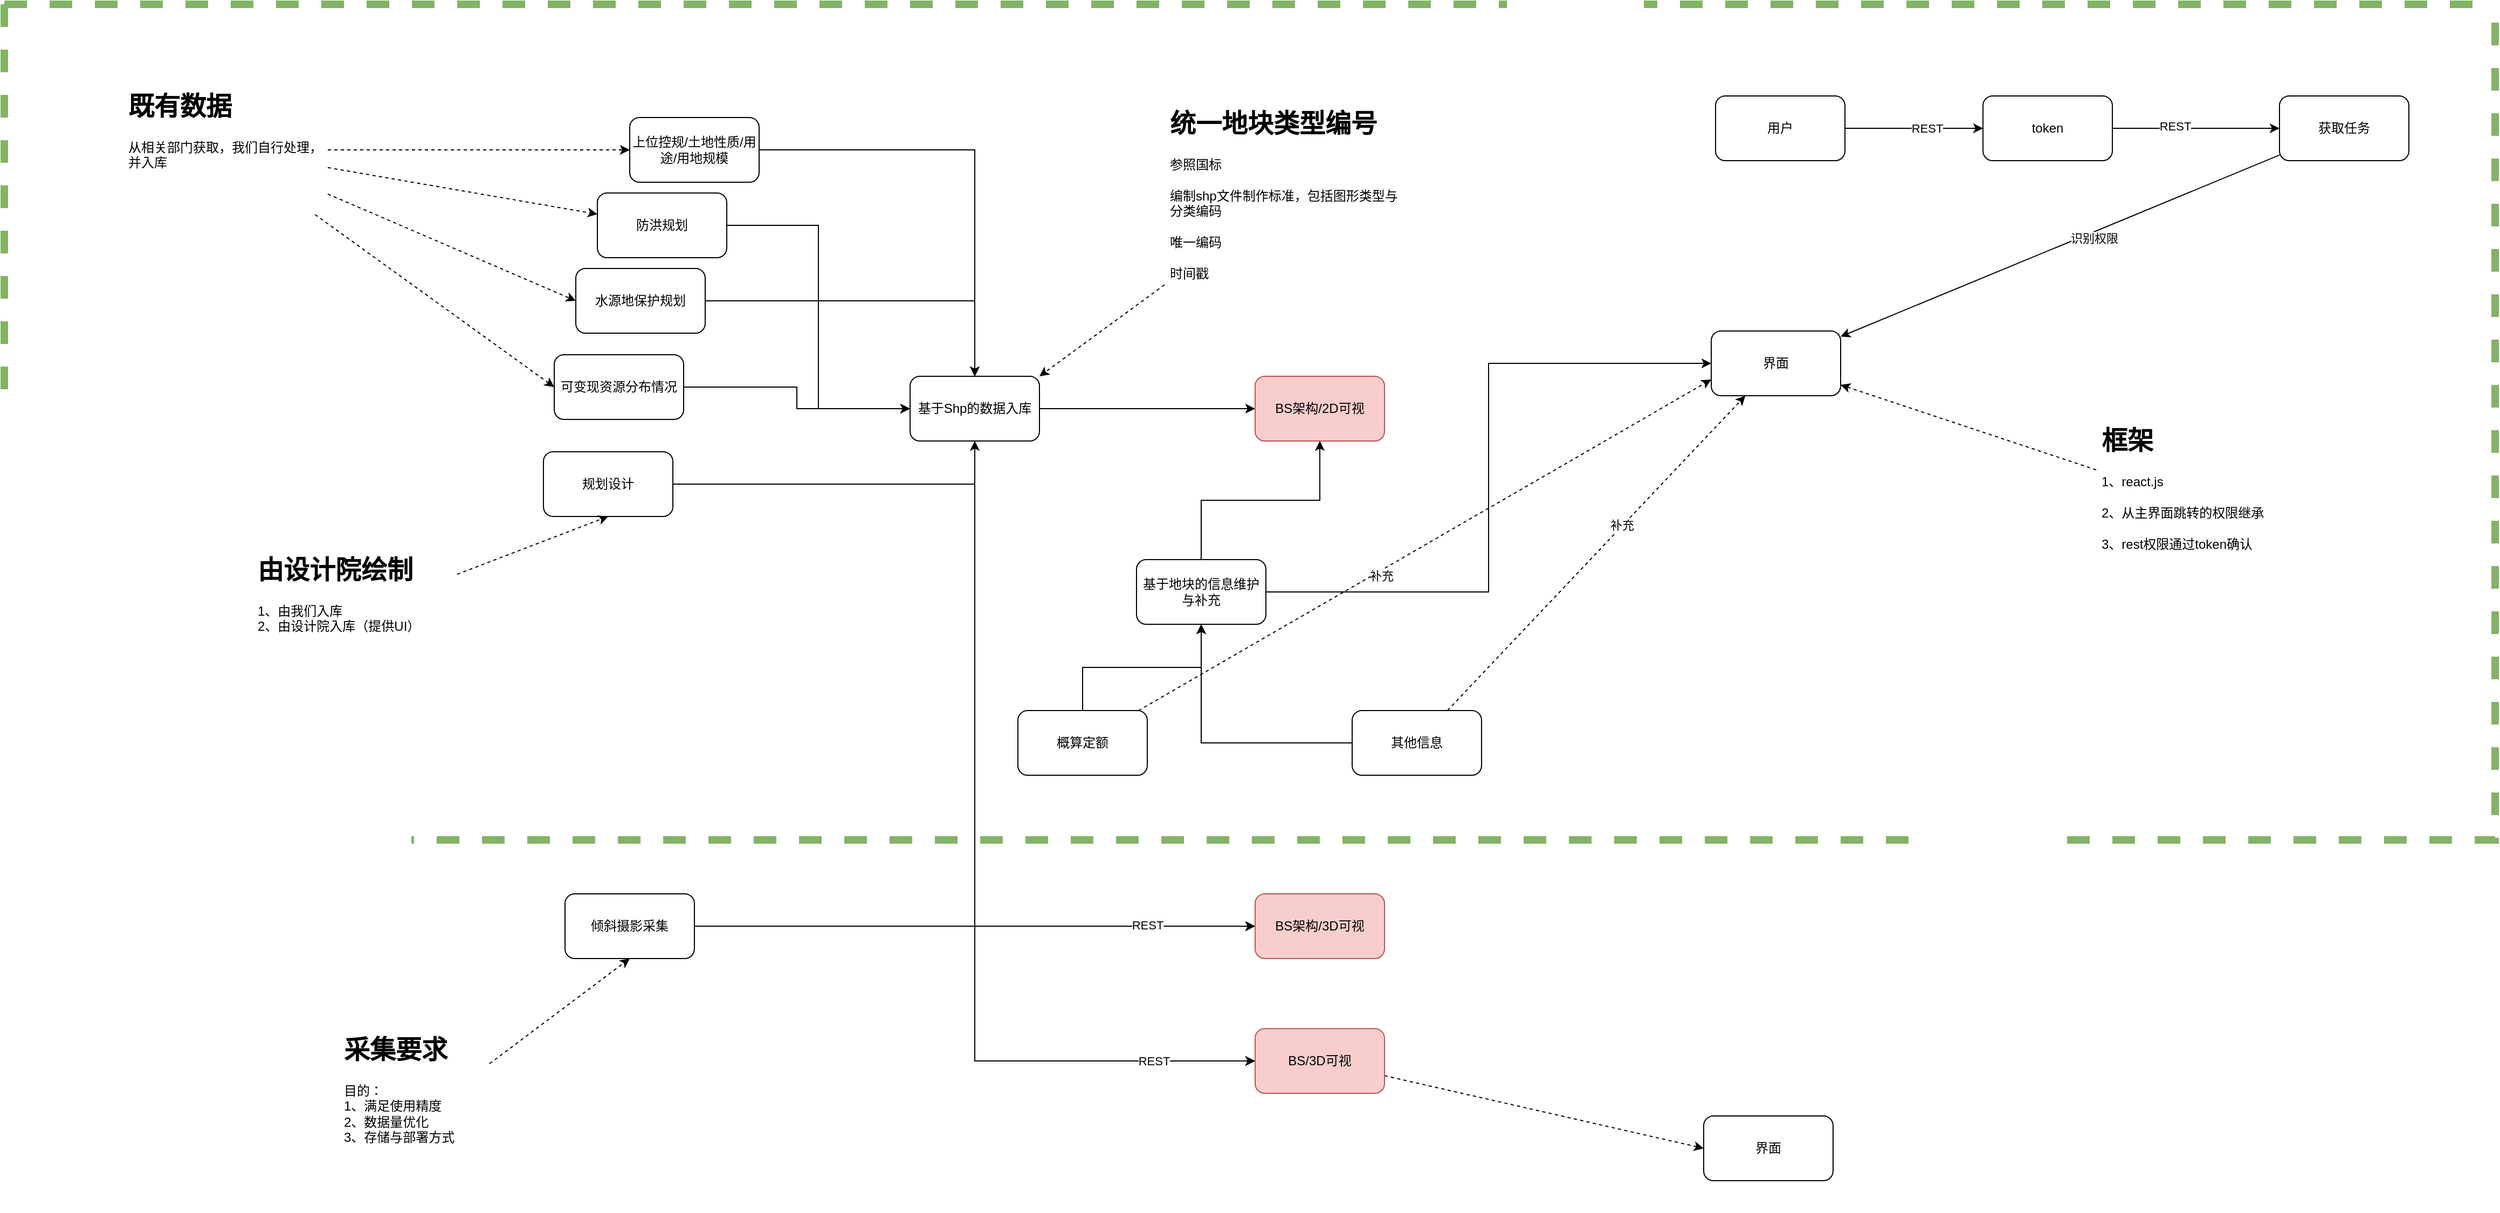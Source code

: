 <mxfile version="21.3.6" type="github">
  <diagram name="第 1 页" id="nfnzHy786rISAd0_TM_V">
    <mxGraphModel dx="3218" dy="1953" grid="0" gridSize="10" guides="0" tooltips="1" connect="1" arrows="1" fold="1" page="1" pageScale="1" pageWidth="1169" pageHeight="827" math="0" shadow="0">
      <root>
        <mxCell id="0" />
        <mxCell id="1" parent="0" />
        <mxCell id="NH8UexvuGOOD8I5ICKm5-14" style="edgeStyle=orthogonalEdgeStyle;rounded=0;orthogonalLoop=1;jettySize=auto;html=1;entryX=0;entryY=0.5;entryDx=0;entryDy=0;" parent="1" source="NH8UexvuGOOD8I5ICKm5-1" target="NH8UexvuGOOD8I5ICKm5-15" edge="1">
          <mxGeometry relative="1" as="geometry">
            <mxPoint x="400" y="350" as="targetPoint" />
          </mxGeometry>
        </mxCell>
        <mxCell id="NH8UexvuGOOD8I5ICKm5-53" style="edgeStyle=orthogonalEdgeStyle;rounded=0;orthogonalLoop=1;jettySize=auto;html=1;entryX=0;entryY=0.5;entryDx=0;entryDy=0;exitX=0.5;exitY=1;exitDx=0;exitDy=0;" parent="1" source="NH8UexvuGOOD8I5ICKm5-1" target="NH8UexvuGOOD8I5ICKm5-17" edge="1">
          <mxGeometry relative="1" as="geometry" />
        </mxCell>
        <mxCell id="NH8UexvuGOOD8I5ICKm5-54" style="edgeStyle=orthogonalEdgeStyle;rounded=0;orthogonalLoop=1;jettySize=auto;html=1;entryX=0;entryY=0.5;entryDx=0;entryDy=0;exitX=0.5;exitY=1;exitDx=0;exitDy=0;" parent="1" source="NH8UexvuGOOD8I5ICKm5-1" target="NH8UexvuGOOD8I5ICKm5-19" edge="1">
          <mxGeometry relative="1" as="geometry" />
        </mxCell>
        <mxCell id="NH8UexvuGOOD8I5ICKm5-1" value="基于Shp的数据入库" style="rounded=1;whiteSpace=wrap;html=1;" parent="1" vertex="1">
          <mxGeometry x="80" y="320" width="120" height="60" as="geometry" />
        </mxCell>
        <mxCell id="NH8UexvuGOOD8I5ICKm5-3" style="edgeStyle=orthogonalEdgeStyle;rounded=0;orthogonalLoop=1;jettySize=auto;html=1;" parent="1" source="NH8UexvuGOOD8I5ICKm5-2" target="NH8UexvuGOOD8I5ICKm5-1" edge="1">
          <mxGeometry relative="1" as="geometry" />
        </mxCell>
        <mxCell id="NH8UexvuGOOD8I5ICKm5-2" value="上位控规/土地性质/用途/用地规模" style="rounded=1;whiteSpace=wrap;html=1;" parent="1" vertex="1">
          <mxGeometry x="-180" y="80" width="120" height="60" as="geometry" />
        </mxCell>
        <mxCell id="NH8UexvuGOOD8I5ICKm5-12" style="edgeStyle=orthogonalEdgeStyle;rounded=0;orthogonalLoop=1;jettySize=auto;html=1;entryX=0;entryY=0.5;entryDx=0;entryDy=0;" parent="1" source="NH8UexvuGOOD8I5ICKm5-4" target="NH8UexvuGOOD8I5ICKm5-1" edge="1">
          <mxGeometry relative="1" as="geometry" />
        </mxCell>
        <mxCell id="NH8UexvuGOOD8I5ICKm5-4" value="防洪规划" style="rounded=1;whiteSpace=wrap;html=1;" parent="1" vertex="1">
          <mxGeometry x="-210" y="150" width="120" height="60" as="geometry" />
        </mxCell>
        <mxCell id="NH8UexvuGOOD8I5ICKm5-11" style="edgeStyle=orthogonalEdgeStyle;rounded=0;orthogonalLoop=1;jettySize=auto;html=1;" parent="1" source="NH8UexvuGOOD8I5ICKm5-5" target="NH8UexvuGOOD8I5ICKm5-1" edge="1">
          <mxGeometry relative="1" as="geometry" />
        </mxCell>
        <mxCell id="NH8UexvuGOOD8I5ICKm5-5" value="水源地保护规划" style="rounded=1;whiteSpace=wrap;html=1;" parent="1" vertex="1">
          <mxGeometry x="-230" y="220" width="120" height="60" as="geometry" />
        </mxCell>
        <mxCell id="NH8UexvuGOOD8I5ICKm5-9" style="edgeStyle=orthogonalEdgeStyle;rounded=0;orthogonalLoop=1;jettySize=auto;html=1;entryX=0;entryY=0.5;entryDx=0;entryDy=0;" parent="1" source="NH8UexvuGOOD8I5ICKm5-8" target="NH8UexvuGOOD8I5ICKm5-1" edge="1">
          <mxGeometry relative="1" as="geometry" />
        </mxCell>
        <mxCell id="NH8UexvuGOOD8I5ICKm5-8" value="可变现资源分布情况" style="rounded=1;whiteSpace=wrap;html=1;" parent="1" vertex="1">
          <mxGeometry x="-250" y="300" width="120" height="60" as="geometry" />
        </mxCell>
        <mxCell id="NH8UexvuGOOD8I5ICKm5-15" value="BS架构/2D可视" style="rounded=1;whiteSpace=wrap;html=1;fillColor=#f8cecc;strokeColor=#b85450;" parent="1" vertex="1">
          <mxGeometry x="400" y="320" width="120" height="60" as="geometry" />
        </mxCell>
        <mxCell id="NH8UexvuGOOD8I5ICKm5-17" value="BS架构/3D可视" style="rounded=1;whiteSpace=wrap;html=1;fillColor=#f8cecc;strokeColor=#b85450;" parent="1" vertex="1">
          <mxGeometry x="400" y="800" width="120" height="60" as="geometry" />
        </mxCell>
        <mxCell id="NH8UexvuGOOD8I5ICKm5-61" style="rounded=0;orthogonalLoop=1;jettySize=auto;html=1;dashed=1;entryX=0;entryY=0.5;entryDx=0;entryDy=0;" parent="1" source="NH8UexvuGOOD8I5ICKm5-19" target="7hqAIfaflRyMjGnavEA0-2" edge="1">
          <mxGeometry relative="1" as="geometry">
            <mxPoint x="740.98" y="1023.781" as="targetPoint" />
          </mxGeometry>
        </mxCell>
        <mxCell id="NH8UexvuGOOD8I5ICKm5-19" value="BS/3D可视" style="rounded=1;whiteSpace=wrap;html=1;fillColor=#f8cecc;strokeColor=#b85450;" parent="1" vertex="1">
          <mxGeometry x="400" y="925" width="120" height="60" as="geometry" />
        </mxCell>
        <mxCell id="NH8UexvuGOOD8I5ICKm5-29" style="rounded=0;orthogonalLoop=1;jettySize=auto;html=1;entryX=1;entryY=0;entryDx=0;entryDy=0;dashed=1;" parent="1" source="NH8UexvuGOOD8I5ICKm5-28" target="NH8UexvuGOOD8I5ICKm5-1" edge="1">
          <mxGeometry relative="1" as="geometry" />
        </mxCell>
        <mxCell id="NH8UexvuGOOD8I5ICKm5-31" style="edgeStyle=orthogonalEdgeStyle;rounded=0;orthogonalLoop=1;jettySize=auto;html=1;entryX=0.5;entryY=1;entryDx=0;entryDy=0;exitX=1;exitY=0.5;exitDx=0;exitDy=0;" parent="1" source="NH8UexvuGOOD8I5ICKm5-30" target="NH8UexvuGOOD8I5ICKm5-1" edge="1">
          <mxGeometry relative="1" as="geometry" />
        </mxCell>
        <mxCell id="NH8UexvuGOOD8I5ICKm5-30" value="规划设计" style="rounded=1;whiteSpace=wrap;html=1;" parent="1" vertex="1">
          <mxGeometry x="-260" y="390" width="120" height="60" as="geometry" />
        </mxCell>
        <mxCell id="NH8UexvuGOOD8I5ICKm5-33" style="rounded=0;orthogonalLoop=1;jettySize=auto;html=1;entryX=0.5;entryY=1;entryDx=0;entryDy=0;dashed=1;" parent="1" source="NH8UexvuGOOD8I5ICKm5-32" target="NH8UexvuGOOD8I5ICKm5-30" edge="1">
          <mxGeometry relative="1" as="geometry" />
        </mxCell>
        <mxCell id="NH8UexvuGOOD8I5ICKm5-32" value="&lt;h1&gt;由设计院绘制&lt;/h1&gt;&lt;div&gt;1、由我们入库&lt;/div&gt;&lt;div&gt;2、由设计院入库（提供UI）&lt;br&gt;&lt;/div&gt;" style="text;html=1;strokeColor=none;fillColor=none;spacing=5;spacingTop=-20;whiteSpace=wrap;overflow=hidden;rounded=0;" parent="1" vertex="1">
          <mxGeometry x="-530" y="480" width="190" height="120" as="geometry" />
        </mxCell>
        <mxCell id="NH8UexvuGOOD8I5ICKm5-35" style="rounded=0;orthogonalLoop=1;jettySize=auto;html=1;entryX=0;entryY=0.5;entryDx=0;entryDy=0;dashed=1;" parent="1" source="NH8UexvuGOOD8I5ICKm5-34" target="NH8UexvuGOOD8I5ICKm5-2" edge="1">
          <mxGeometry relative="1" as="geometry" />
        </mxCell>
        <mxCell id="NH8UexvuGOOD8I5ICKm5-36" style="rounded=0;orthogonalLoop=1;jettySize=auto;html=1;dashed=1;" parent="1" source="NH8UexvuGOOD8I5ICKm5-34" target="NH8UexvuGOOD8I5ICKm5-4" edge="1">
          <mxGeometry relative="1" as="geometry" />
        </mxCell>
        <mxCell id="NH8UexvuGOOD8I5ICKm5-37" style="rounded=0;orthogonalLoop=1;jettySize=auto;html=1;entryX=0;entryY=0.5;entryDx=0;entryDy=0;dashed=1;" parent="1" source="NH8UexvuGOOD8I5ICKm5-34" target="NH8UexvuGOOD8I5ICKm5-5" edge="1">
          <mxGeometry relative="1" as="geometry" />
        </mxCell>
        <mxCell id="NH8UexvuGOOD8I5ICKm5-38" style="rounded=0;orthogonalLoop=1;jettySize=auto;html=1;entryX=0;entryY=0.5;entryDx=0;entryDy=0;dashed=1;" parent="1" source="NH8UexvuGOOD8I5ICKm5-34" target="NH8UexvuGOOD8I5ICKm5-8" edge="1">
          <mxGeometry relative="1" as="geometry" />
        </mxCell>
        <mxCell id="NH8UexvuGOOD8I5ICKm5-34" value="&lt;h1&gt;既有数据&lt;/h1&gt;&lt;div&gt;从相关部门获取，我们自行处理，并入库&lt;br&gt;&lt;/div&gt;" style="text;html=1;strokeColor=none;fillColor=none;spacing=5;spacingTop=-20;whiteSpace=wrap;overflow=hidden;rounded=0;" parent="1" vertex="1">
          <mxGeometry x="-650" y="50" width="190" height="120" as="geometry" />
        </mxCell>
        <mxCell id="NH8UexvuGOOD8I5ICKm5-43" style="edgeStyle=orthogonalEdgeStyle;rounded=0;orthogonalLoop=1;jettySize=auto;html=1;" parent="1" source="NH8UexvuGOOD8I5ICKm5-42" target="NH8UexvuGOOD8I5ICKm5-15" edge="1">
          <mxGeometry relative="1" as="geometry" />
        </mxCell>
        <mxCell id="NH8UexvuGOOD8I5ICKm5-59" style="edgeStyle=orthogonalEdgeStyle;rounded=0;orthogonalLoop=1;jettySize=auto;html=1;entryX=0;entryY=0.5;entryDx=0;entryDy=0;" parent="1" source="NH8UexvuGOOD8I5ICKm5-42" target="7hqAIfaflRyMjGnavEA0-1" edge="1">
          <mxGeometry relative="1" as="geometry" />
        </mxCell>
        <mxCell id="NH8UexvuGOOD8I5ICKm5-42" value="基于地块的信息维护与补充" style="rounded=1;whiteSpace=wrap;html=1;" parent="1" vertex="1">
          <mxGeometry x="290" y="490" width="120" height="60" as="geometry" />
        </mxCell>
        <mxCell id="NH8UexvuGOOD8I5ICKm5-51" style="edgeStyle=orthogonalEdgeStyle;rounded=0;orthogonalLoop=1;jettySize=auto;html=1;" parent="1" source="NH8UexvuGOOD8I5ICKm5-50" target="NH8UexvuGOOD8I5ICKm5-17" edge="1">
          <mxGeometry relative="1" as="geometry" />
        </mxCell>
        <mxCell id="NH8UexvuGOOD8I5ICKm5-55" value="REST" style="edgeLabel;html=1;align=center;verticalAlign=middle;resizable=0;points=[];" parent="NH8UexvuGOOD8I5ICKm5-51" vertex="1" connectable="0">
          <mxGeometry x="0.615" y="1" relative="1" as="geometry">
            <mxPoint as="offset" />
          </mxGeometry>
        </mxCell>
        <mxCell id="NH8UexvuGOOD8I5ICKm5-52" style="edgeStyle=orthogonalEdgeStyle;rounded=0;orthogonalLoop=1;jettySize=auto;html=1;entryX=0;entryY=0.5;entryDx=0;entryDy=0;" parent="1" source="NH8UexvuGOOD8I5ICKm5-50" target="NH8UexvuGOOD8I5ICKm5-19" edge="1">
          <mxGeometry relative="1" as="geometry" />
        </mxCell>
        <mxCell id="NH8UexvuGOOD8I5ICKm5-56" value="REST" style="edgeLabel;html=1;align=center;verticalAlign=middle;resizable=0;points=[];" parent="NH8UexvuGOOD8I5ICKm5-52" vertex="1" connectable="0">
          <mxGeometry x="0.709" relative="1" as="geometry">
            <mxPoint as="offset" />
          </mxGeometry>
        </mxCell>
        <mxCell id="NH8UexvuGOOD8I5ICKm5-50" value="倾斜摄影采集" style="rounded=1;whiteSpace=wrap;html=1;" parent="1" vertex="1">
          <mxGeometry x="-240" y="800" width="120" height="60" as="geometry" />
        </mxCell>
        <mxCell id="NH8UexvuGOOD8I5ICKm5-58" style="rounded=0;orthogonalLoop=1;jettySize=auto;html=1;entryX=0.5;entryY=1;entryDx=0;entryDy=0;dashed=1;" parent="1" source="NH8UexvuGOOD8I5ICKm5-57" target="NH8UexvuGOOD8I5ICKm5-50" edge="1">
          <mxGeometry relative="1" as="geometry" />
        </mxCell>
        <mxCell id="NH8UexvuGOOD8I5ICKm5-57" value="&lt;h1&gt;采集要求&lt;/h1&gt;&lt;div&gt;目的：&lt;/div&gt;&lt;div&gt;1、满足使用精度&lt;/div&gt;&lt;div&gt;2、数据量优化&lt;/div&gt;&lt;div&gt;3、存储与部署方式&lt;br&gt;&lt;/div&gt;" style="text;html=1;strokeColor=none;fillColor=none;spacing=5;spacingTop=-20;whiteSpace=wrap;overflow=hidden;rounded=0;" parent="1" vertex="1">
          <mxGeometry x="-450" y="925" width="140" height="170" as="geometry" />
        </mxCell>
        <mxCell id="NH8UexvuGOOD8I5ICKm5-63" value="" style="swimlane;startSize=0;dashed=1;fillColor=#d5e8d4;strokeColor=#82b366;strokeWidth=7;" parent="1" vertex="1">
          <mxGeometry x="-760" y="-25" width="2310" height="775" as="geometry" />
        </mxCell>
        <mxCell id="NH8UexvuGOOD8I5ICKm5-64" value="概算定额" style="rounded=1;whiteSpace=wrap;html=1;" parent="NH8UexvuGOOD8I5ICKm5-63" vertex="1">
          <mxGeometry x="940" y="655" width="120" height="60" as="geometry" />
        </mxCell>
        <mxCell id="NH8UexvuGOOD8I5ICKm5-65" value="其他信息" style="rounded=1;whiteSpace=wrap;html=1;" parent="NH8UexvuGOOD8I5ICKm5-63" vertex="1">
          <mxGeometry x="1250" y="655" width="120" height="60" as="geometry" />
        </mxCell>
        <mxCell id="NH8UexvuGOOD8I5ICKm5-48" value="&lt;h1&gt;框架&lt;br&gt;&lt;/h1&gt;&lt;div&gt;1、react.js&lt;br&gt;&lt;/div&gt;&lt;div&gt;&lt;br&gt;&lt;/div&gt;&lt;div&gt;2、从主界面跳转的权限继承&lt;/div&gt;&lt;div&gt;&lt;br&gt;&lt;/div&gt;&lt;div&gt;3、rest权限通过token确认&lt;br&gt;&lt;/div&gt;" style="text;html=1;strokeColor=none;fillColor=none;spacing=5;spacingTop=-20;whiteSpace=wrap;overflow=hidden;rounded=0;" parent="NH8UexvuGOOD8I5ICKm5-63" vertex="1">
          <mxGeometry x="1940" y="385" width="230" height="170" as="geometry" />
        </mxCell>
        <mxCell id="NH8UexvuGOOD8I5ICKm5-74" style="edgeStyle=orthogonalEdgeStyle;rounded=0;orthogonalLoop=1;jettySize=auto;html=1;" parent="NH8UexvuGOOD8I5ICKm5-63" source="NH8UexvuGOOD8I5ICKm5-72" target="NH8UexvuGOOD8I5ICKm5-73" edge="1">
          <mxGeometry relative="1" as="geometry" />
        </mxCell>
        <mxCell id="NH8UexvuGOOD8I5ICKm5-77" value="REST" style="edgeLabel;html=1;align=center;verticalAlign=middle;resizable=0;points=[];" parent="NH8UexvuGOOD8I5ICKm5-74" vertex="1" connectable="0">
          <mxGeometry x="0.18" relative="1" as="geometry">
            <mxPoint as="offset" />
          </mxGeometry>
        </mxCell>
        <mxCell id="NH8UexvuGOOD8I5ICKm5-72" value="用户" style="rounded=1;whiteSpace=wrap;html=1;" parent="NH8UexvuGOOD8I5ICKm5-63" vertex="1">
          <mxGeometry x="1587" y="85" width="120" height="60" as="geometry" />
        </mxCell>
        <mxCell id="NH8UexvuGOOD8I5ICKm5-76" style="edgeStyle=orthogonalEdgeStyle;rounded=0;orthogonalLoop=1;jettySize=auto;html=1;" parent="NH8UexvuGOOD8I5ICKm5-63" source="NH8UexvuGOOD8I5ICKm5-73" target="NH8UexvuGOOD8I5ICKm5-75" edge="1">
          <mxGeometry relative="1" as="geometry" />
        </mxCell>
        <mxCell id="NH8UexvuGOOD8I5ICKm5-78" value="REST" style="edgeLabel;html=1;align=center;verticalAlign=middle;resizable=0;points=[];" parent="NH8UexvuGOOD8I5ICKm5-76" vertex="1" connectable="0">
          <mxGeometry x="-0.258" y="2" relative="1" as="geometry">
            <mxPoint as="offset" />
          </mxGeometry>
        </mxCell>
        <mxCell id="NH8UexvuGOOD8I5ICKm5-73" value="token" style="rounded=1;whiteSpace=wrap;html=1;" parent="NH8UexvuGOOD8I5ICKm5-63" vertex="1">
          <mxGeometry x="1835" y="85" width="120" height="60" as="geometry" />
        </mxCell>
        <mxCell id="NH8UexvuGOOD8I5ICKm5-75" value="获取任务" style="rounded=1;whiteSpace=wrap;html=1;" parent="NH8UexvuGOOD8I5ICKm5-63" vertex="1">
          <mxGeometry x="2110" y="85" width="120" height="60" as="geometry" />
        </mxCell>
        <mxCell id="7hqAIfaflRyMjGnavEA0-1" value="界面" style="rounded=1;whiteSpace=wrap;html=1;" parent="NH8UexvuGOOD8I5ICKm5-63" vertex="1">
          <mxGeometry x="1583" y="303" width="120" height="60" as="geometry" />
        </mxCell>
        <mxCell id="NH8UexvuGOOD8I5ICKm5-70" style="rounded=0;orthogonalLoop=1;jettySize=auto;html=1;dashed=1;entryX=0;entryY=0.75;entryDx=0;entryDy=0;" parent="NH8UexvuGOOD8I5ICKm5-63" source="NH8UexvuGOOD8I5ICKm5-64" target="7hqAIfaflRyMjGnavEA0-1" edge="1">
          <mxGeometry relative="1" as="geometry" />
        </mxCell>
        <mxCell id="NH8UexvuGOOD8I5ICKm5-71" value="补充" style="edgeLabel;html=1;align=center;verticalAlign=middle;resizable=0;points=[];" parent="NH8UexvuGOOD8I5ICKm5-70" vertex="1" connectable="0">
          <mxGeometry x="-0.161" y="-4" relative="1" as="geometry">
            <mxPoint as="offset" />
          </mxGeometry>
        </mxCell>
        <mxCell id="NH8UexvuGOOD8I5ICKm5-68" style="rounded=0;orthogonalLoop=1;jettySize=auto;html=1;dashed=1;" parent="NH8UexvuGOOD8I5ICKm5-63" source="NH8UexvuGOOD8I5ICKm5-65" target="7hqAIfaflRyMjGnavEA0-1" edge="1">
          <mxGeometry relative="1" as="geometry" />
        </mxCell>
        <mxCell id="NH8UexvuGOOD8I5ICKm5-69" value="补充" style="edgeLabel;html=1;align=center;verticalAlign=middle;resizable=0;points=[];" parent="NH8UexvuGOOD8I5ICKm5-68" vertex="1" connectable="0">
          <mxGeometry x="0.175" y="1" relative="1" as="geometry">
            <mxPoint as="offset" />
          </mxGeometry>
        </mxCell>
        <mxCell id="NH8UexvuGOOD8I5ICKm5-79" style="rounded=0;orthogonalLoop=1;jettySize=auto;html=1;" parent="NH8UexvuGOOD8I5ICKm5-63" source="NH8UexvuGOOD8I5ICKm5-75" target="7hqAIfaflRyMjGnavEA0-1" edge="1">
          <mxGeometry relative="1" as="geometry" />
        </mxCell>
        <mxCell id="NH8UexvuGOOD8I5ICKm5-80" value="识别权限" style="edgeLabel;html=1;align=center;verticalAlign=middle;resizable=0;points=[];" parent="NH8UexvuGOOD8I5ICKm5-79" vertex="1" connectable="0">
          <mxGeometry x="-0.143" y="5" relative="1" as="geometry">
            <mxPoint as="offset" />
          </mxGeometry>
        </mxCell>
        <mxCell id="NH8UexvuGOOD8I5ICKm5-49" style="rounded=0;orthogonalLoop=1;jettySize=auto;html=1;dashed=1;" parent="NH8UexvuGOOD8I5ICKm5-63" source="NH8UexvuGOOD8I5ICKm5-48" target="7hqAIfaflRyMjGnavEA0-1" edge="1">
          <mxGeometry relative="1" as="geometry" />
        </mxCell>
        <mxCell id="NH8UexvuGOOD8I5ICKm5-28" value="&lt;h1&gt;统一地块类型编号&lt;/h1&gt;&lt;div&gt;参照国标&lt;/div&gt;&lt;div&gt;&lt;br&gt;&lt;/div&gt;&lt;div&gt;编制shp文件制作标准，包括图形类型与分类编码&lt;/div&gt;&lt;div&gt;&lt;br&gt;&lt;/div&gt;&lt;div&gt;唯一编码&lt;/div&gt;&lt;div&gt;&lt;br&gt;&lt;/div&gt;&lt;div&gt;时间戳&lt;br&gt;&lt;/div&gt;" style="text;html=1;strokeColor=none;fillColor=none;spacing=5;spacingTop=-20;whiteSpace=wrap;overflow=hidden;rounded=0;" parent="NH8UexvuGOOD8I5ICKm5-63" vertex="1">
          <mxGeometry x="1076" y="91" width="230" height="170" as="geometry" />
        </mxCell>
        <mxCell id="NH8UexvuGOOD8I5ICKm5-66" style="edgeStyle=orthogonalEdgeStyle;rounded=0;orthogonalLoop=1;jettySize=auto;html=1;" parent="1" source="NH8UexvuGOOD8I5ICKm5-64" target="NH8UexvuGOOD8I5ICKm5-42" edge="1">
          <mxGeometry relative="1" as="geometry" />
        </mxCell>
        <mxCell id="NH8UexvuGOOD8I5ICKm5-67" style="edgeStyle=orthogonalEdgeStyle;rounded=0;orthogonalLoop=1;jettySize=auto;html=1;entryX=0.5;entryY=1;entryDx=0;entryDy=0;" parent="1" source="NH8UexvuGOOD8I5ICKm5-65" target="NH8UexvuGOOD8I5ICKm5-42" edge="1">
          <mxGeometry relative="1" as="geometry" />
        </mxCell>
        <mxCell id="7hqAIfaflRyMjGnavEA0-2" value="界面" style="rounded=1;whiteSpace=wrap;html=1;" parent="1" vertex="1">
          <mxGeometry x="816" y="1006" width="120" height="60" as="geometry" />
        </mxCell>
      </root>
    </mxGraphModel>
  </diagram>
</mxfile>
